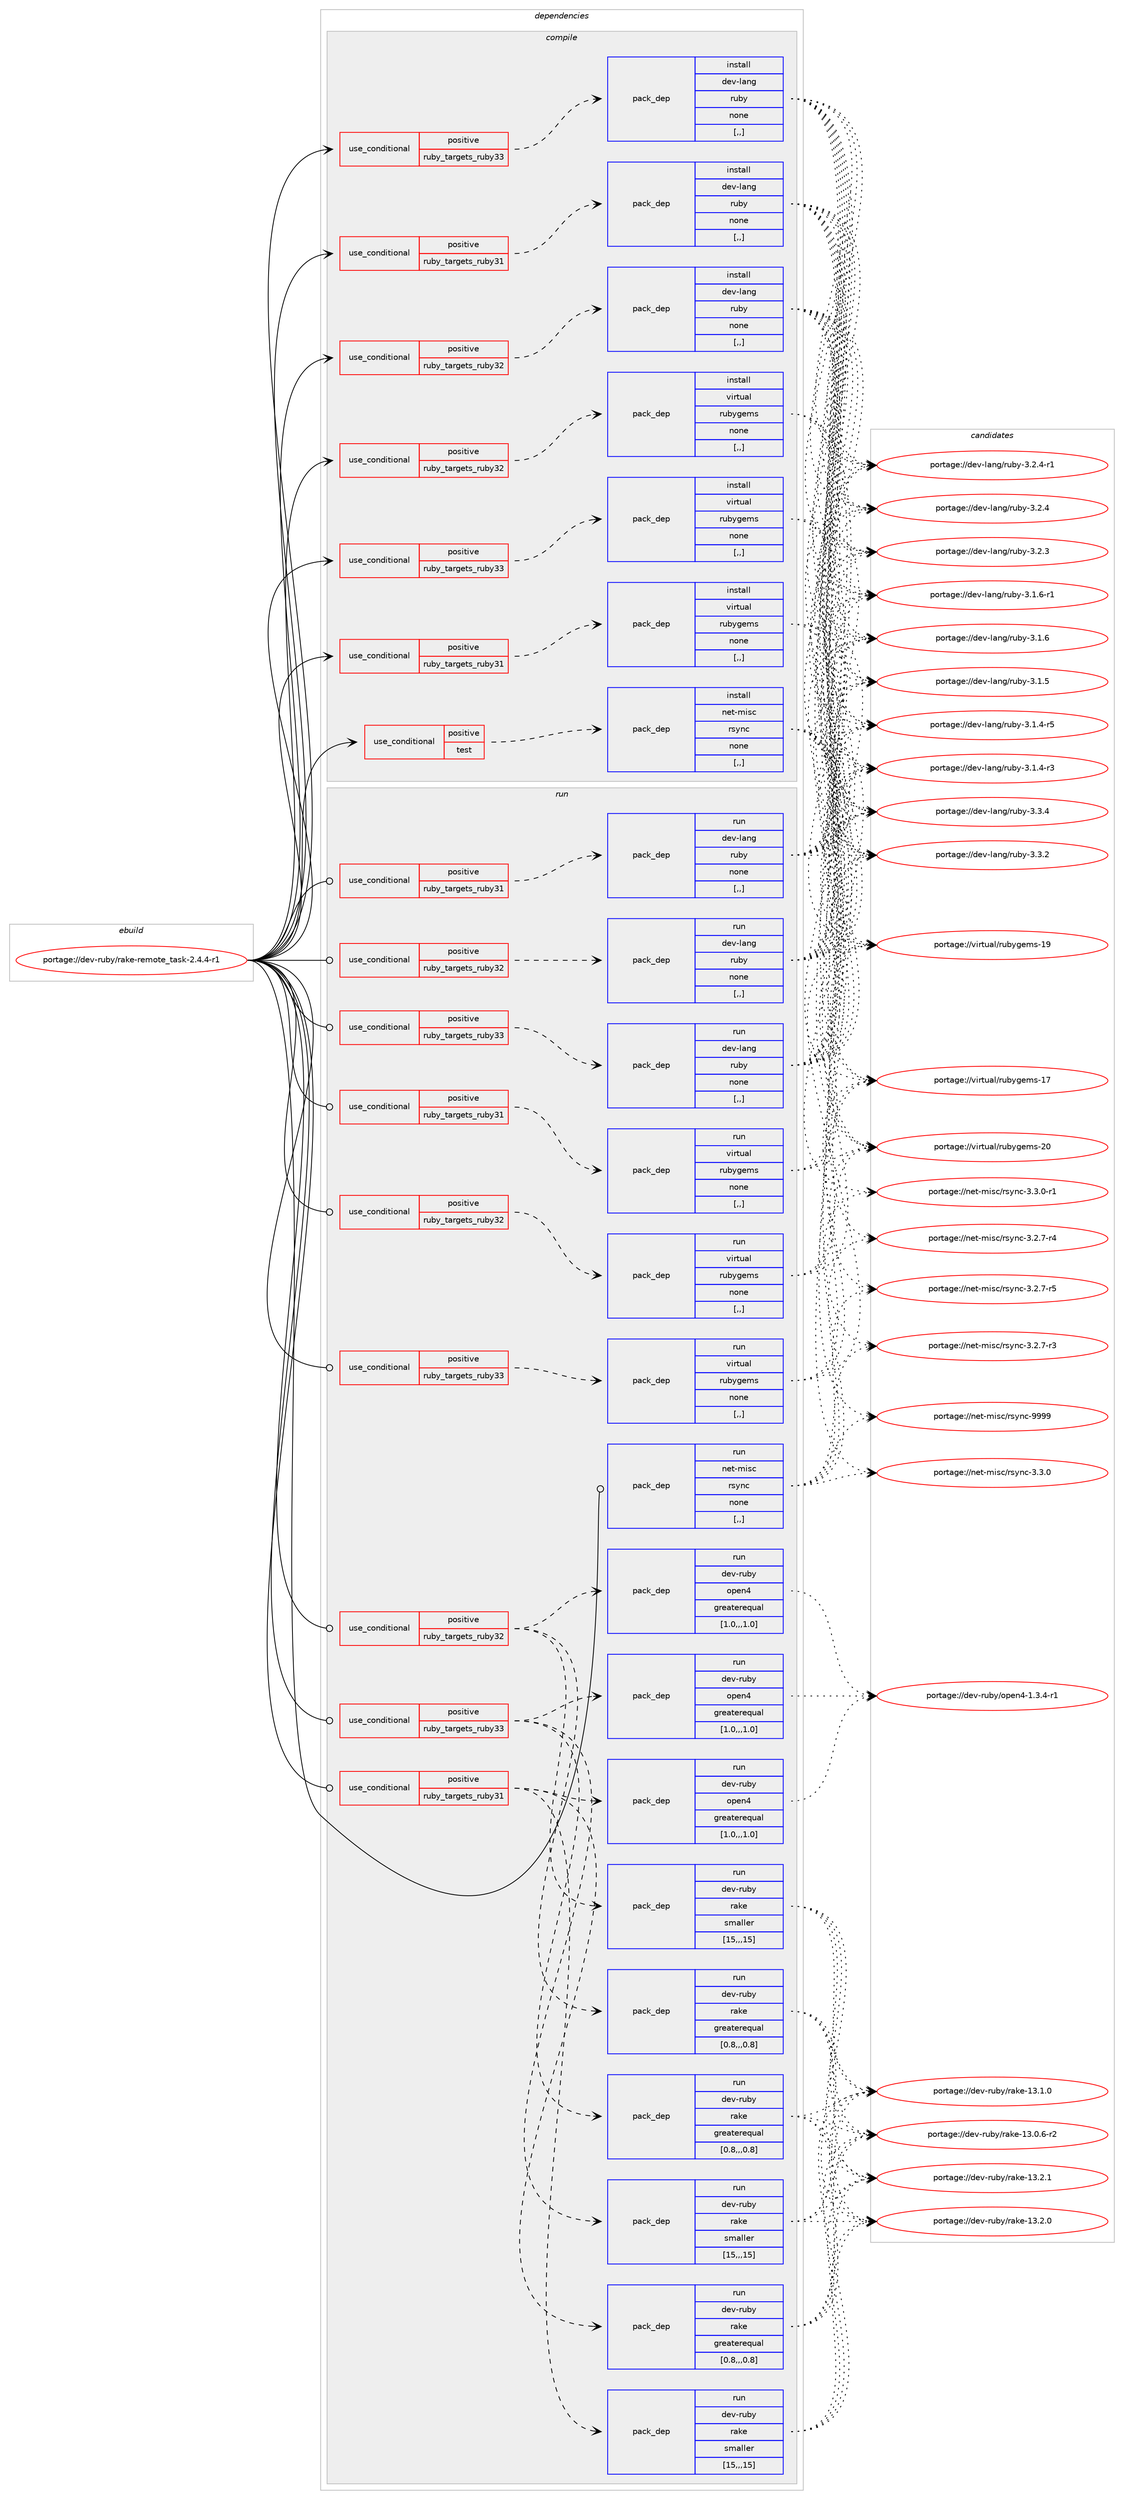 digraph prolog {

# *************
# Graph options
# *************

newrank=true;
concentrate=true;
compound=true;
graph [rankdir=LR,fontname=Helvetica,fontsize=10,ranksep=1.5];#, ranksep=2.5, nodesep=0.2];
edge  [arrowhead=vee];
node  [fontname=Helvetica,fontsize=10];

# **********
# The ebuild
# **********

subgraph cluster_leftcol {
color=gray;
rank=same;
label=<<i>ebuild</i>>;
id [label="portage://dev-ruby/rake-remote_task-2.4.4-r1", color=red, width=4, href="../dev-ruby/rake-remote_task-2.4.4-r1.svg"];
}

# ****************
# The dependencies
# ****************

subgraph cluster_midcol {
color=gray;
label=<<i>dependencies</i>>;
subgraph cluster_compile {
fillcolor="#eeeeee";
style=filled;
label=<<i>compile</i>>;
subgraph cond53387 {
dependency196089 [label=<<TABLE BORDER="0" CELLBORDER="1" CELLSPACING="0" CELLPADDING="4"><TR><TD ROWSPAN="3" CELLPADDING="10">use_conditional</TD></TR><TR><TD>positive</TD></TR><TR><TD>ruby_targets_ruby31</TD></TR></TABLE>>, shape=none, color=red];
subgraph pack141359 {
dependency196090 [label=<<TABLE BORDER="0" CELLBORDER="1" CELLSPACING="0" CELLPADDING="4" WIDTH="220"><TR><TD ROWSPAN="6" CELLPADDING="30">pack_dep</TD></TR><TR><TD WIDTH="110">install</TD></TR><TR><TD>dev-lang</TD></TR><TR><TD>ruby</TD></TR><TR><TD>none</TD></TR><TR><TD>[,,]</TD></TR></TABLE>>, shape=none, color=blue];
}
dependency196089:e -> dependency196090:w [weight=20,style="dashed",arrowhead="vee"];
}
id:e -> dependency196089:w [weight=20,style="solid",arrowhead="vee"];
subgraph cond53388 {
dependency196091 [label=<<TABLE BORDER="0" CELLBORDER="1" CELLSPACING="0" CELLPADDING="4"><TR><TD ROWSPAN="3" CELLPADDING="10">use_conditional</TD></TR><TR><TD>positive</TD></TR><TR><TD>ruby_targets_ruby31</TD></TR></TABLE>>, shape=none, color=red];
subgraph pack141360 {
dependency196092 [label=<<TABLE BORDER="0" CELLBORDER="1" CELLSPACING="0" CELLPADDING="4" WIDTH="220"><TR><TD ROWSPAN="6" CELLPADDING="30">pack_dep</TD></TR><TR><TD WIDTH="110">install</TD></TR><TR><TD>virtual</TD></TR><TR><TD>rubygems</TD></TR><TR><TD>none</TD></TR><TR><TD>[,,]</TD></TR></TABLE>>, shape=none, color=blue];
}
dependency196091:e -> dependency196092:w [weight=20,style="dashed",arrowhead="vee"];
}
id:e -> dependency196091:w [weight=20,style="solid",arrowhead="vee"];
subgraph cond53389 {
dependency196093 [label=<<TABLE BORDER="0" CELLBORDER="1" CELLSPACING="0" CELLPADDING="4"><TR><TD ROWSPAN="3" CELLPADDING="10">use_conditional</TD></TR><TR><TD>positive</TD></TR><TR><TD>ruby_targets_ruby32</TD></TR></TABLE>>, shape=none, color=red];
subgraph pack141361 {
dependency196094 [label=<<TABLE BORDER="0" CELLBORDER="1" CELLSPACING="0" CELLPADDING="4" WIDTH="220"><TR><TD ROWSPAN="6" CELLPADDING="30">pack_dep</TD></TR><TR><TD WIDTH="110">install</TD></TR><TR><TD>dev-lang</TD></TR><TR><TD>ruby</TD></TR><TR><TD>none</TD></TR><TR><TD>[,,]</TD></TR></TABLE>>, shape=none, color=blue];
}
dependency196093:e -> dependency196094:w [weight=20,style="dashed",arrowhead="vee"];
}
id:e -> dependency196093:w [weight=20,style="solid",arrowhead="vee"];
subgraph cond53390 {
dependency196095 [label=<<TABLE BORDER="0" CELLBORDER="1" CELLSPACING="0" CELLPADDING="4"><TR><TD ROWSPAN="3" CELLPADDING="10">use_conditional</TD></TR><TR><TD>positive</TD></TR><TR><TD>ruby_targets_ruby32</TD></TR></TABLE>>, shape=none, color=red];
subgraph pack141362 {
dependency196096 [label=<<TABLE BORDER="0" CELLBORDER="1" CELLSPACING="0" CELLPADDING="4" WIDTH="220"><TR><TD ROWSPAN="6" CELLPADDING="30">pack_dep</TD></TR><TR><TD WIDTH="110">install</TD></TR><TR><TD>virtual</TD></TR><TR><TD>rubygems</TD></TR><TR><TD>none</TD></TR><TR><TD>[,,]</TD></TR></TABLE>>, shape=none, color=blue];
}
dependency196095:e -> dependency196096:w [weight=20,style="dashed",arrowhead="vee"];
}
id:e -> dependency196095:w [weight=20,style="solid",arrowhead="vee"];
subgraph cond53391 {
dependency196097 [label=<<TABLE BORDER="0" CELLBORDER="1" CELLSPACING="0" CELLPADDING="4"><TR><TD ROWSPAN="3" CELLPADDING="10">use_conditional</TD></TR><TR><TD>positive</TD></TR><TR><TD>ruby_targets_ruby33</TD></TR></TABLE>>, shape=none, color=red];
subgraph pack141363 {
dependency196098 [label=<<TABLE BORDER="0" CELLBORDER="1" CELLSPACING="0" CELLPADDING="4" WIDTH="220"><TR><TD ROWSPAN="6" CELLPADDING="30">pack_dep</TD></TR><TR><TD WIDTH="110">install</TD></TR><TR><TD>dev-lang</TD></TR><TR><TD>ruby</TD></TR><TR><TD>none</TD></TR><TR><TD>[,,]</TD></TR></TABLE>>, shape=none, color=blue];
}
dependency196097:e -> dependency196098:w [weight=20,style="dashed",arrowhead="vee"];
}
id:e -> dependency196097:w [weight=20,style="solid",arrowhead="vee"];
subgraph cond53392 {
dependency196099 [label=<<TABLE BORDER="0" CELLBORDER="1" CELLSPACING="0" CELLPADDING="4"><TR><TD ROWSPAN="3" CELLPADDING="10">use_conditional</TD></TR><TR><TD>positive</TD></TR><TR><TD>ruby_targets_ruby33</TD></TR></TABLE>>, shape=none, color=red];
subgraph pack141364 {
dependency196100 [label=<<TABLE BORDER="0" CELLBORDER="1" CELLSPACING="0" CELLPADDING="4" WIDTH="220"><TR><TD ROWSPAN="6" CELLPADDING="30">pack_dep</TD></TR><TR><TD WIDTH="110">install</TD></TR><TR><TD>virtual</TD></TR><TR><TD>rubygems</TD></TR><TR><TD>none</TD></TR><TR><TD>[,,]</TD></TR></TABLE>>, shape=none, color=blue];
}
dependency196099:e -> dependency196100:w [weight=20,style="dashed",arrowhead="vee"];
}
id:e -> dependency196099:w [weight=20,style="solid",arrowhead="vee"];
subgraph cond53393 {
dependency196101 [label=<<TABLE BORDER="0" CELLBORDER="1" CELLSPACING="0" CELLPADDING="4"><TR><TD ROWSPAN="3" CELLPADDING="10">use_conditional</TD></TR><TR><TD>positive</TD></TR><TR><TD>test</TD></TR></TABLE>>, shape=none, color=red];
subgraph pack141365 {
dependency196102 [label=<<TABLE BORDER="0" CELLBORDER="1" CELLSPACING="0" CELLPADDING="4" WIDTH="220"><TR><TD ROWSPAN="6" CELLPADDING="30">pack_dep</TD></TR><TR><TD WIDTH="110">install</TD></TR><TR><TD>net-misc</TD></TR><TR><TD>rsync</TD></TR><TR><TD>none</TD></TR><TR><TD>[,,]</TD></TR></TABLE>>, shape=none, color=blue];
}
dependency196101:e -> dependency196102:w [weight=20,style="dashed",arrowhead="vee"];
}
id:e -> dependency196101:w [weight=20,style="solid",arrowhead="vee"];
}
subgraph cluster_compileandrun {
fillcolor="#eeeeee";
style=filled;
label=<<i>compile and run</i>>;
}
subgraph cluster_run {
fillcolor="#eeeeee";
style=filled;
label=<<i>run</i>>;
subgraph cond53394 {
dependency196103 [label=<<TABLE BORDER="0" CELLBORDER="1" CELLSPACING="0" CELLPADDING="4"><TR><TD ROWSPAN="3" CELLPADDING="10">use_conditional</TD></TR><TR><TD>positive</TD></TR><TR><TD>ruby_targets_ruby31</TD></TR></TABLE>>, shape=none, color=red];
subgraph pack141366 {
dependency196104 [label=<<TABLE BORDER="0" CELLBORDER="1" CELLSPACING="0" CELLPADDING="4" WIDTH="220"><TR><TD ROWSPAN="6" CELLPADDING="30">pack_dep</TD></TR><TR><TD WIDTH="110">run</TD></TR><TR><TD>dev-lang</TD></TR><TR><TD>ruby</TD></TR><TR><TD>none</TD></TR><TR><TD>[,,]</TD></TR></TABLE>>, shape=none, color=blue];
}
dependency196103:e -> dependency196104:w [weight=20,style="dashed",arrowhead="vee"];
}
id:e -> dependency196103:w [weight=20,style="solid",arrowhead="odot"];
subgraph cond53395 {
dependency196105 [label=<<TABLE BORDER="0" CELLBORDER="1" CELLSPACING="0" CELLPADDING="4"><TR><TD ROWSPAN="3" CELLPADDING="10">use_conditional</TD></TR><TR><TD>positive</TD></TR><TR><TD>ruby_targets_ruby31</TD></TR></TABLE>>, shape=none, color=red];
subgraph pack141367 {
dependency196106 [label=<<TABLE BORDER="0" CELLBORDER="1" CELLSPACING="0" CELLPADDING="4" WIDTH="220"><TR><TD ROWSPAN="6" CELLPADDING="30">pack_dep</TD></TR><TR><TD WIDTH="110">run</TD></TR><TR><TD>dev-ruby</TD></TR><TR><TD>open4</TD></TR><TR><TD>greaterequal</TD></TR><TR><TD>[1.0,,,1.0]</TD></TR></TABLE>>, shape=none, color=blue];
}
dependency196105:e -> dependency196106:w [weight=20,style="dashed",arrowhead="vee"];
subgraph pack141368 {
dependency196107 [label=<<TABLE BORDER="0" CELLBORDER="1" CELLSPACING="0" CELLPADDING="4" WIDTH="220"><TR><TD ROWSPAN="6" CELLPADDING="30">pack_dep</TD></TR><TR><TD WIDTH="110">run</TD></TR><TR><TD>dev-ruby</TD></TR><TR><TD>rake</TD></TR><TR><TD>greaterequal</TD></TR><TR><TD>[0.8,,,0.8]</TD></TR></TABLE>>, shape=none, color=blue];
}
dependency196105:e -> dependency196107:w [weight=20,style="dashed",arrowhead="vee"];
subgraph pack141369 {
dependency196108 [label=<<TABLE BORDER="0" CELLBORDER="1" CELLSPACING="0" CELLPADDING="4" WIDTH="220"><TR><TD ROWSPAN="6" CELLPADDING="30">pack_dep</TD></TR><TR><TD WIDTH="110">run</TD></TR><TR><TD>dev-ruby</TD></TR><TR><TD>rake</TD></TR><TR><TD>smaller</TD></TR><TR><TD>[15,,,15]</TD></TR></TABLE>>, shape=none, color=blue];
}
dependency196105:e -> dependency196108:w [weight=20,style="dashed",arrowhead="vee"];
}
id:e -> dependency196105:w [weight=20,style="solid",arrowhead="odot"];
subgraph cond53396 {
dependency196109 [label=<<TABLE BORDER="0" CELLBORDER="1" CELLSPACING="0" CELLPADDING="4"><TR><TD ROWSPAN="3" CELLPADDING="10">use_conditional</TD></TR><TR><TD>positive</TD></TR><TR><TD>ruby_targets_ruby31</TD></TR></TABLE>>, shape=none, color=red];
subgraph pack141370 {
dependency196110 [label=<<TABLE BORDER="0" CELLBORDER="1" CELLSPACING="0" CELLPADDING="4" WIDTH="220"><TR><TD ROWSPAN="6" CELLPADDING="30">pack_dep</TD></TR><TR><TD WIDTH="110">run</TD></TR><TR><TD>virtual</TD></TR><TR><TD>rubygems</TD></TR><TR><TD>none</TD></TR><TR><TD>[,,]</TD></TR></TABLE>>, shape=none, color=blue];
}
dependency196109:e -> dependency196110:w [weight=20,style="dashed",arrowhead="vee"];
}
id:e -> dependency196109:w [weight=20,style="solid",arrowhead="odot"];
subgraph cond53397 {
dependency196111 [label=<<TABLE BORDER="0" CELLBORDER="1" CELLSPACING="0" CELLPADDING="4"><TR><TD ROWSPAN="3" CELLPADDING="10">use_conditional</TD></TR><TR><TD>positive</TD></TR><TR><TD>ruby_targets_ruby32</TD></TR></TABLE>>, shape=none, color=red];
subgraph pack141371 {
dependency196112 [label=<<TABLE BORDER="0" CELLBORDER="1" CELLSPACING="0" CELLPADDING="4" WIDTH="220"><TR><TD ROWSPAN="6" CELLPADDING="30">pack_dep</TD></TR><TR><TD WIDTH="110">run</TD></TR><TR><TD>dev-lang</TD></TR><TR><TD>ruby</TD></TR><TR><TD>none</TD></TR><TR><TD>[,,]</TD></TR></TABLE>>, shape=none, color=blue];
}
dependency196111:e -> dependency196112:w [weight=20,style="dashed",arrowhead="vee"];
}
id:e -> dependency196111:w [weight=20,style="solid",arrowhead="odot"];
subgraph cond53398 {
dependency196113 [label=<<TABLE BORDER="0" CELLBORDER="1" CELLSPACING="0" CELLPADDING="4"><TR><TD ROWSPAN="3" CELLPADDING="10">use_conditional</TD></TR><TR><TD>positive</TD></TR><TR><TD>ruby_targets_ruby32</TD></TR></TABLE>>, shape=none, color=red];
subgraph pack141372 {
dependency196114 [label=<<TABLE BORDER="0" CELLBORDER="1" CELLSPACING="0" CELLPADDING="4" WIDTH="220"><TR><TD ROWSPAN="6" CELLPADDING="30">pack_dep</TD></TR><TR><TD WIDTH="110">run</TD></TR><TR><TD>dev-ruby</TD></TR><TR><TD>open4</TD></TR><TR><TD>greaterequal</TD></TR><TR><TD>[1.0,,,1.0]</TD></TR></TABLE>>, shape=none, color=blue];
}
dependency196113:e -> dependency196114:w [weight=20,style="dashed",arrowhead="vee"];
subgraph pack141373 {
dependency196115 [label=<<TABLE BORDER="0" CELLBORDER="1" CELLSPACING="0" CELLPADDING="4" WIDTH="220"><TR><TD ROWSPAN="6" CELLPADDING="30">pack_dep</TD></TR><TR><TD WIDTH="110">run</TD></TR><TR><TD>dev-ruby</TD></TR><TR><TD>rake</TD></TR><TR><TD>greaterequal</TD></TR><TR><TD>[0.8,,,0.8]</TD></TR></TABLE>>, shape=none, color=blue];
}
dependency196113:e -> dependency196115:w [weight=20,style="dashed",arrowhead="vee"];
subgraph pack141374 {
dependency196116 [label=<<TABLE BORDER="0" CELLBORDER="1" CELLSPACING="0" CELLPADDING="4" WIDTH="220"><TR><TD ROWSPAN="6" CELLPADDING="30">pack_dep</TD></TR><TR><TD WIDTH="110">run</TD></TR><TR><TD>dev-ruby</TD></TR><TR><TD>rake</TD></TR><TR><TD>smaller</TD></TR><TR><TD>[15,,,15]</TD></TR></TABLE>>, shape=none, color=blue];
}
dependency196113:e -> dependency196116:w [weight=20,style="dashed",arrowhead="vee"];
}
id:e -> dependency196113:w [weight=20,style="solid",arrowhead="odot"];
subgraph cond53399 {
dependency196117 [label=<<TABLE BORDER="0" CELLBORDER="1" CELLSPACING="0" CELLPADDING="4"><TR><TD ROWSPAN="3" CELLPADDING="10">use_conditional</TD></TR><TR><TD>positive</TD></TR><TR><TD>ruby_targets_ruby32</TD></TR></TABLE>>, shape=none, color=red];
subgraph pack141375 {
dependency196118 [label=<<TABLE BORDER="0" CELLBORDER="1" CELLSPACING="0" CELLPADDING="4" WIDTH="220"><TR><TD ROWSPAN="6" CELLPADDING="30">pack_dep</TD></TR><TR><TD WIDTH="110">run</TD></TR><TR><TD>virtual</TD></TR><TR><TD>rubygems</TD></TR><TR><TD>none</TD></TR><TR><TD>[,,]</TD></TR></TABLE>>, shape=none, color=blue];
}
dependency196117:e -> dependency196118:w [weight=20,style="dashed",arrowhead="vee"];
}
id:e -> dependency196117:w [weight=20,style="solid",arrowhead="odot"];
subgraph cond53400 {
dependency196119 [label=<<TABLE BORDER="0" CELLBORDER="1" CELLSPACING="0" CELLPADDING="4"><TR><TD ROWSPAN="3" CELLPADDING="10">use_conditional</TD></TR><TR><TD>positive</TD></TR><TR><TD>ruby_targets_ruby33</TD></TR></TABLE>>, shape=none, color=red];
subgraph pack141376 {
dependency196120 [label=<<TABLE BORDER="0" CELLBORDER="1" CELLSPACING="0" CELLPADDING="4" WIDTH="220"><TR><TD ROWSPAN="6" CELLPADDING="30">pack_dep</TD></TR><TR><TD WIDTH="110">run</TD></TR><TR><TD>dev-lang</TD></TR><TR><TD>ruby</TD></TR><TR><TD>none</TD></TR><TR><TD>[,,]</TD></TR></TABLE>>, shape=none, color=blue];
}
dependency196119:e -> dependency196120:w [weight=20,style="dashed",arrowhead="vee"];
}
id:e -> dependency196119:w [weight=20,style="solid",arrowhead="odot"];
subgraph cond53401 {
dependency196121 [label=<<TABLE BORDER="0" CELLBORDER="1" CELLSPACING="0" CELLPADDING="4"><TR><TD ROWSPAN="3" CELLPADDING="10">use_conditional</TD></TR><TR><TD>positive</TD></TR><TR><TD>ruby_targets_ruby33</TD></TR></TABLE>>, shape=none, color=red];
subgraph pack141377 {
dependency196122 [label=<<TABLE BORDER="0" CELLBORDER="1" CELLSPACING="0" CELLPADDING="4" WIDTH="220"><TR><TD ROWSPAN="6" CELLPADDING="30">pack_dep</TD></TR><TR><TD WIDTH="110">run</TD></TR><TR><TD>dev-ruby</TD></TR><TR><TD>open4</TD></TR><TR><TD>greaterequal</TD></TR><TR><TD>[1.0,,,1.0]</TD></TR></TABLE>>, shape=none, color=blue];
}
dependency196121:e -> dependency196122:w [weight=20,style="dashed",arrowhead="vee"];
subgraph pack141378 {
dependency196123 [label=<<TABLE BORDER="0" CELLBORDER="1" CELLSPACING="0" CELLPADDING="4" WIDTH="220"><TR><TD ROWSPAN="6" CELLPADDING="30">pack_dep</TD></TR><TR><TD WIDTH="110">run</TD></TR><TR><TD>dev-ruby</TD></TR><TR><TD>rake</TD></TR><TR><TD>greaterequal</TD></TR><TR><TD>[0.8,,,0.8]</TD></TR></TABLE>>, shape=none, color=blue];
}
dependency196121:e -> dependency196123:w [weight=20,style="dashed",arrowhead="vee"];
subgraph pack141379 {
dependency196124 [label=<<TABLE BORDER="0" CELLBORDER="1" CELLSPACING="0" CELLPADDING="4" WIDTH="220"><TR><TD ROWSPAN="6" CELLPADDING="30">pack_dep</TD></TR><TR><TD WIDTH="110">run</TD></TR><TR><TD>dev-ruby</TD></TR><TR><TD>rake</TD></TR><TR><TD>smaller</TD></TR><TR><TD>[15,,,15]</TD></TR></TABLE>>, shape=none, color=blue];
}
dependency196121:e -> dependency196124:w [weight=20,style="dashed",arrowhead="vee"];
}
id:e -> dependency196121:w [weight=20,style="solid",arrowhead="odot"];
subgraph cond53402 {
dependency196125 [label=<<TABLE BORDER="0" CELLBORDER="1" CELLSPACING="0" CELLPADDING="4"><TR><TD ROWSPAN="3" CELLPADDING="10">use_conditional</TD></TR><TR><TD>positive</TD></TR><TR><TD>ruby_targets_ruby33</TD></TR></TABLE>>, shape=none, color=red];
subgraph pack141380 {
dependency196126 [label=<<TABLE BORDER="0" CELLBORDER="1" CELLSPACING="0" CELLPADDING="4" WIDTH="220"><TR><TD ROWSPAN="6" CELLPADDING="30">pack_dep</TD></TR><TR><TD WIDTH="110">run</TD></TR><TR><TD>virtual</TD></TR><TR><TD>rubygems</TD></TR><TR><TD>none</TD></TR><TR><TD>[,,]</TD></TR></TABLE>>, shape=none, color=blue];
}
dependency196125:e -> dependency196126:w [weight=20,style="dashed",arrowhead="vee"];
}
id:e -> dependency196125:w [weight=20,style="solid",arrowhead="odot"];
subgraph pack141381 {
dependency196127 [label=<<TABLE BORDER="0" CELLBORDER="1" CELLSPACING="0" CELLPADDING="4" WIDTH="220"><TR><TD ROWSPAN="6" CELLPADDING="30">pack_dep</TD></TR><TR><TD WIDTH="110">run</TD></TR><TR><TD>net-misc</TD></TR><TR><TD>rsync</TD></TR><TR><TD>none</TD></TR><TR><TD>[,,]</TD></TR></TABLE>>, shape=none, color=blue];
}
id:e -> dependency196127:w [weight=20,style="solid",arrowhead="odot"];
}
}

# **************
# The candidates
# **************

subgraph cluster_choices {
rank=same;
color=gray;
label=<<i>candidates</i>>;

subgraph choice141359 {
color=black;
nodesep=1;
choice10010111845108971101034711411798121455146514652 [label="portage://dev-lang/ruby-3.3.4", color=red, width=4,href="../dev-lang/ruby-3.3.4.svg"];
choice10010111845108971101034711411798121455146514650 [label="portage://dev-lang/ruby-3.3.2", color=red, width=4,href="../dev-lang/ruby-3.3.2.svg"];
choice100101118451089711010347114117981214551465046524511449 [label="portage://dev-lang/ruby-3.2.4-r1", color=red, width=4,href="../dev-lang/ruby-3.2.4-r1.svg"];
choice10010111845108971101034711411798121455146504652 [label="portage://dev-lang/ruby-3.2.4", color=red, width=4,href="../dev-lang/ruby-3.2.4.svg"];
choice10010111845108971101034711411798121455146504651 [label="portage://dev-lang/ruby-3.2.3", color=red, width=4,href="../dev-lang/ruby-3.2.3.svg"];
choice100101118451089711010347114117981214551464946544511449 [label="portage://dev-lang/ruby-3.1.6-r1", color=red, width=4,href="../dev-lang/ruby-3.1.6-r1.svg"];
choice10010111845108971101034711411798121455146494654 [label="portage://dev-lang/ruby-3.1.6", color=red, width=4,href="../dev-lang/ruby-3.1.6.svg"];
choice10010111845108971101034711411798121455146494653 [label="portage://dev-lang/ruby-3.1.5", color=red, width=4,href="../dev-lang/ruby-3.1.5.svg"];
choice100101118451089711010347114117981214551464946524511453 [label="portage://dev-lang/ruby-3.1.4-r5", color=red, width=4,href="../dev-lang/ruby-3.1.4-r5.svg"];
choice100101118451089711010347114117981214551464946524511451 [label="portage://dev-lang/ruby-3.1.4-r3", color=red, width=4,href="../dev-lang/ruby-3.1.4-r3.svg"];
dependency196090:e -> choice10010111845108971101034711411798121455146514652:w [style=dotted,weight="100"];
dependency196090:e -> choice10010111845108971101034711411798121455146514650:w [style=dotted,weight="100"];
dependency196090:e -> choice100101118451089711010347114117981214551465046524511449:w [style=dotted,weight="100"];
dependency196090:e -> choice10010111845108971101034711411798121455146504652:w [style=dotted,weight="100"];
dependency196090:e -> choice10010111845108971101034711411798121455146504651:w [style=dotted,weight="100"];
dependency196090:e -> choice100101118451089711010347114117981214551464946544511449:w [style=dotted,weight="100"];
dependency196090:e -> choice10010111845108971101034711411798121455146494654:w [style=dotted,weight="100"];
dependency196090:e -> choice10010111845108971101034711411798121455146494653:w [style=dotted,weight="100"];
dependency196090:e -> choice100101118451089711010347114117981214551464946524511453:w [style=dotted,weight="100"];
dependency196090:e -> choice100101118451089711010347114117981214551464946524511451:w [style=dotted,weight="100"];
}
subgraph choice141360 {
color=black;
nodesep=1;
choice118105114116117971084711411798121103101109115455048 [label="portage://virtual/rubygems-20", color=red, width=4,href="../virtual/rubygems-20.svg"];
choice118105114116117971084711411798121103101109115454957 [label="portage://virtual/rubygems-19", color=red, width=4,href="../virtual/rubygems-19.svg"];
choice118105114116117971084711411798121103101109115454955 [label="portage://virtual/rubygems-17", color=red, width=4,href="../virtual/rubygems-17.svg"];
dependency196092:e -> choice118105114116117971084711411798121103101109115455048:w [style=dotted,weight="100"];
dependency196092:e -> choice118105114116117971084711411798121103101109115454957:w [style=dotted,weight="100"];
dependency196092:e -> choice118105114116117971084711411798121103101109115454955:w [style=dotted,weight="100"];
}
subgraph choice141361 {
color=black;
nodesep=1;
choice10010111845108971101034711411798121455146514652 [label="portage://dev-lang/ruby-3.3.4", color=red, width=4,href="../dev-lang/ruby-3.3.4.svg"];
choice10010111845108971101034711411798121455146514650 [label="portage://dev-lang/ruby-3.3.2", color=red, width=4,href="../dev-lang/ruby-3.3.2.svg"];
choice100101118451089711010347114117981214551465046524511449 [label="portage://dev-lang/ruby-3.2.4-r1", color=red, width=4,href="../dev-lang/ruby-3.2.4-r1.svg"];
choice10010111845108971101034711411798121455146504652 [label="portage://dev-lang/ruby-3.2.4", color=red, width=4,href="../dev-lang/ruby-3.2.4.svg"];
choice10010111845108971101034711411798121455146504651 [label="portage://dev-lang/ruby-3.2.3", color=red, width=4,href="../dev-lang/ruby-3.2.3.svg"];
choice100101118451089711010347114117981214551464946544511449 [label="portage://dev-lang/ruby-3.1.6-r1", color=red, width=4,href="../dev-lang/ruby-3.1.6-r1.svg"];
choice10010111845108971101034711411798121455146494654 [label="portage://dev-lang/ruby-3.1.6", color=red, width=4,href="../dev-lang/ruby-3.1.6.svg"];
choice10010111845108971101034711411798121455146494653 [label="portage://dev-lang/ruby-3.1.5", color=red, width=4,href="../dev-lang/ruby-3.1.5.svg"];
choice100101118451089711010347114117981214551464946524511453 [label="portage://dev-lang/ruby-3.1.4-r5", color=red, width=4,href="../dev-lang/ruby-3.1.4-r5.svg"];
choice100101118451089711010347114117981214551464946524511451 [label="portage://dev-lang/ruby-3.1.4-r3", color=red, width=4,href="../dev-lang/ruby-3.1.4-r3.svg"];
dependency196094:e -> choice10010111845108971101034711411798121455146514652:w [style=dotted,weight="100"];
dependency196094:e -> choice10010111845108971101034711411798121455146514650:w [style=dotted,weight="100"];
dependency196094:e -> choice100101118451089711010347114117981214551465046524511449:w [style=dotted,weight="100"];
dependency196094:e -> choice10010111845108971101034711411798121455146504652:w [style=dotted,weight="100"];
dependency196094:e -> choice10010111845108971101034711411798121455146504651:w [style=dotted,weight="100"];
dependency196094:e -> choice100101118451089711010347114117981214551464946544511449:w [style=dotted,weight="100"];
dependency196094:e -> choice10010111845108971101034711411798121455146494654:w [style=dotted,weight="100"];
dependency196094:e -> choice10010111845108971101034711411798121455146494653:w [style=dotted,weight="100"];
dependency196094:e -> choice100101118451089711010347114117981214551464946524511453:w [style=dotted,weight="100"];
dependency196094:e -> choice100101118451089711010347114117981214551464946524511451:w [style=dotted,weight="100"];
}
subgraph choice141362 {
color=black;
nodesep=1;
choice118105114116117971084711411798121103101109115455048 [label="portage://virtual/rubygems-20", color=red, width=4,href="../virtual/rubygems-20.svg"];
choice118105114116117971084711411798121103101109115454957 [label="portage://virtual/rubygems-19", color=red, width=4,href="../virtual/rubygems-19.svg"];
choice118105114116117971084711411798121103101109115454955 [label="portage://virtual/rubygems-17", color=red, width=4,href="../virtual/rubygems-17.svg"];
dependency196096:e -> choice118105114116117971084711411798121103101109115455048:w [style=dotted,weight="100"];
dependency196096:e -> choice118105114116117971084711411798121103101109115454957:w [style=dotted,weight="100"];
dependency196096:e -> choice118105114116117971084711411798121103101109115454955:w [style=dotted,weight="100"];
}
subgraph choice141363 {
color=black;
nodesep=1;
choice10010111845108971101034711411798121455146514652 [label="portage://dev-lang/ruby-3.3.4", color=red, width=4,href="../dev-lang/ruby-3.3.4.svg"];
choice10010111845108971101034711411798121455146514650 [label="portage://dev-lang/ruby-3.3.2", color=red, width=4,href="../dev-lang/ruby-3.3.2.svg"];
choice100101118451089711010347114117981214551465046524511449 [label="portage://dev-lang/ruby-3.2.4-r1", color=red, width=4,href="../dev-lang/ruby-3.2.4-r1.svg"];
choice10010111845108971101034711411798121455146504652 [label="portage://dev-lang/ruby-3.2.4", color=red, width=4,href="../dev-lang/ruby-3.2.4.svg"];
choice10010111845108971101034711411798121455146504651 [label="portage://dev-lang/ruby-3.2.3", color=red, width=4,href="../dev-lang/ruby-3.2.3.svg"];
choice100101118451089711010347114117981214551464946544511449 [label="portage://dev-lang/ruby-3.1.6-r1", color=red, width=4,href="../dev-lang/ruby-3.1.6-r1.svg"];
choice10010111845108971101034711411798121455146494654 [label="portage://dev-lang/ruby-3.1.6", color=red, width=4,href="../dev-lang/ruby-3.1.6.svg"];
choice10010111845108971101034711411798121455146494653 [label="portage://dev-lang/ruby-3.1.5", color=red, width=4,href="../dev-lang/ruby-3.1.5.svg"];
choice100101118451089711010347114117981214551464946524511453 [label="portage://dev-lang/ruby-3.1.4-r5", color=red, width=4,href="../dev-lang/ruby-3.1.4-r5.svg"];
choice100101118451089711010347114117981214551464946524511451 [label="portage://dev-lang/ruby-3.1.4-r3", color=red, width=4,href="../dev-lang/ruby-3.1.4-r3.svg"];
dependency196098:e -> choice10010111845108971101034711411798121455146514652:w [style=dotted,weight="100"];
dependency196098:e -> choice10010111845108971101034711411798121455146514650:w [style=dotted,weight="100"];
dependency196098:e -> choice100101118451089711010347114117981214551465046524511449:w [style=dotted,weight="100"];
dependency196098:e -> choice10010111845108971101034711411798121455146504652:w [style=dotted,weight="100"];
dependency196098:e -> choice10010111845108971101034711411798121455146504651:w [style=dotted,weight="100"];
dependency196098:e -> choice100101118451089711010347114117981214551464946544511449:w [style=dotted,weight="100"];
dependency196098:e -> choice10010111845108971101034711411798121455146494654:w [style=dotted,weight="100"];
dependency196098:e -> choice10010111845108971101034711411798121455146494653:w [style=dotted,weight="100"];
dependency196098:e -> choice100101118451089711010347114117981214551464946524511453:w [style=dotted,weight="100"];
dependency196098:e -> choice100101118451089711010347114117981214551464946524511451:w [style=dotted,weight="100"];
}
subgraph choice141364 {
color=black;
nodesep=1;
choice118105114116117971084711411798121103101109115455048 [label="portage://virtual/rubygems-20", color=red, width=4,href="../virtual/rubygems-20.svg"];
choice118105114116117971084711411798121103101109115454957 [label="portage://virtual/rubygems-19", color=red, width=4,href="../virtual/rubygems-19.svg"];
choice118105114116117971084711411798121103101109115454955 [label="portage://virtual/rubygems-17", color=red, width=4,href="../virtual/rubygems-17.svg"];
dependency196100:e -> choice118105114116117971084711411798121103101109115455048:w [style=dotted,weight="100"];
dependency196100:e -> choice118105114116117971084711411798121103101109115454957:w [style=dotted,weight="100"];
dependency196100:e -> choice118105114116117971084711411798121103101109115454955:w [style=dotted,weight="100"];
}
subgraph choice141365 {
color=black;
nodesep=1;
choice110101116451091051159947114115121110994557575757 [label="portage://net-misc/rsync-9999", color=red, width=4,href="../net-misc/rsync-9999.svg"];
choice110101116451091051159947114115121110994551465146484511449 [label="portage://net-misc/rsync-3.3.0-r1", color=red, width=4,href="../net-misc/rsync-3.3.0-r1.svg"];
choice11010111645109105115994711411512111099455146514648 [label="portage://net-misc/rsync-3.3.0", color=red, width=4,href="../net-misc/rsync-3.3.0.svg"];
choice110101116451091051159947114115121110994551465046554511453 [label="portage://net-misc/rsync-3.2.7-r5", color=red, width=4,href="../net-misc/rsync-3.2.7-r5.svg"];
choice110101116451091051159947114115121110994551465046554511452 [label="portage://net-misc/rsync-3.2.7-r4", color=red, width=4,href="../net-misc/rsync-3.2.7-r4.svg"];
choice110101116451091051159947114115121110994551465046554511451 [label="portage://net-misc/rsync-3.2.7-r3", color=red, width=4,href="../net-misc/rsync-3.2.7-r3.svg"];
dependency196102:e -> choice110101116451091051159947114115121110994557575757:w [style=dotted,weight="100"];
dependency196102:e -> choice110101116451091051159947114115121110994551465146484511449:w [style=dotted,weight="100"];
dependency196102:e -> choice11010111645109105115994711411512111099455146514648:w [style=dotted,weight="100"];
dependency196102:e -> choice110101116451091051159947114115121110994551465046554511453:w [style=dotted,weight="100"];
dependency196102:e -> choice110101116451091051159947114115121110994551465046554511452:w [style=dotted,weight="100"];
dependency196102:e -> choice110101116451091051159947114115121110994551465046554511451:w [style=dotted,weight="100"];
}
subgraph choice141366 {
color=black;
nodesep=1;
choice10010111845108971101034711411798121455146514652 [label="portage://dev-lang/ruby-3.3.4", color=red, width=4,href="../dev-lang/ruby-3.3.4.svg"];
choice10010111845108971101034711411798121455146514650 [label="portage://dev-lang/ruby-3.3.2", color=red, width=4,href="../dev-lang/ruby-3.3.2.svg"];
choice100101118451089711010347114117981214551465046524511449 [label="portage://dev-lang/ruby-3.2.4-r1", color=red, width=4,href="../dev-lang/ruby-3.2.4-r1.svg"];
choice10010111845108971101034711411798121455146504652 [label="portage://dev-lang/ruby-3.2.4", color=red, width=4,href="../dev-lang/ruby-3.2.4.svg"];
choice10010111845108971101034711411798121455146504651 [label="portage://dev-lang/ruby-3.2.3", color=red, width=4,href="../dev-lang/ruby-3.2.3.svg"];
choice100101118451089711010347114117981214551464946544511449 [label="portage://dev-lang/ruby-3.1.6-r1", color=red, width=4,href="../dev-lang/ruby-3.1.6-r1.svg"];
choice10010111845108971101034711411798121455146494654 [label="portage://dev-lang/ruby-3.1.6", color=red, width=4,href="../dev-lang/ruby-3.1.6.svg"];
choice10010111845108971101034711411798121455146494653 [label="portage://dev-lang/ruby-3.1.5", color=red, width=4,href="../dev-lang/ruby-3.1.5.svg"];
choice100101118451089711010347114117981214551464946524511453 [label="portage://dev-lang/ruby-3.1.4-r5", color=red, width=4,href="../dev-lang/ruby-3.1.4-r5.svg"];
choice100101118451089711010347114117981214551464946524511451 [label="portage://dev-lang/ruby-3.1.4-r3", color=red, width=4,href="../dev-lang/ruby-3.1.4-r3.svg"];
dependency196104:e -> choice10010111845108971101034711411798121455146514652:w [style=dotted,weight="100"];
dependency196104:e -> choice10010111845108971101034711411798121455146514650:w [style=dotted,weight="100"];
dependency196104:e -> choice100101118451089711010347114117981214551465046524511449:w [style=dotted,weight="100"];
dependency196104:e -> choice10010111845108971101034711411798121455146504652:w [style=dotted,weight="100"];
dependency196104:e -> choice10010111845108971101034711411798121455146504651:w [style=dotted,weight="100"];
dependency196104:e -> choice100101118451089711010347114117981214551464946544511449:w [style=dotted,weight="100"];
dependency196104:e -> choice10010111845108971101034711411798121455146494654:w [style=dotted,weight="100"];
dependency196104:e -> choice10010111845108971101034711411798121455146494653:w [style=dotted,weight="100"];
dependency196104:e -> choice100101118451089711010347114117981214551464946524511453:w [style=dotted,weight="100"];
dependency196104:e -> choice100101118451089711010347114117981214551464946524511451:w [style=dotted,weight="100"];
}
subgraph choice141367 {
color=black;
nodesep=1;
choice100101118451141179812147111112101110524549465146524511449 [label="portage://dev-ruby/open4-1.3.4-r1", color=red, width=4,href="../dev-ruby/open4-1.3.4-r1.svg"];
dependency196106:e -> choice100101118451141179812147111112101110524549465146524511449:w [style=dotted,weight="100"];
}
subgraph choice141368 {
color=black;
nodesep=1;
choice1001011184511411798121471149710710145495146504649 [label="portage://dev-ruby/rake-13.2.1", color=red, width=4,href="../dev-ruby/rake-13.2.1.svg"];
choice1001011184511411798121471149710710145495146504648 [label="portage://dev-ruby/rake-13.2.0", color=red, width=4,href="../dev-ruby/rake-13.2.0.svg"];
choice1001011184511411798121471149710710145495146494648 [label="portage://dev-ruby/rake-13.1.0", color=red, width=4,href="../dev-ruby/rake-13.1.0.svg"];
choice10010111845114117981214711497107101454951464846544511450 [label="portage://dev-ruby/rake-13.0.6-r2", color=red, width=4,href="../dev-ruby/rake-13.0.6-r2.svg"];
dependency196107:e -> choice1001011184511411798121471149710710145495146504649:w [style=dotted,weight="100"];
dependency196107:e -> choice1001011184511411798121471149710710145495146504648:w [style=dotted,weight="100"];
dependency196107:e -> choice1001011184511411798121471149710710145495146494648:w [style=dotted,weight="100"];
dependency196107:e -> choice10010111845114117981214711497107101454951464846544511450:w [style=dotted,weight="100"];
}
subgraph choice141369 {
color=black;
nodesep=1;
choice1001011184511411798121471149710710145495146504649 [label="portage://dev-ruby/rake-13.2.1", color=red, width=4,href="../dev-ruby/rake-13.2.1.svg"];
choice1001011184511411798121471149710710145495146504648 [label="portage://dev-ruby/rake-13.2.0", color=red, width=4,href="../dev-ruby/rake-13.2.0.svg"];
choice1001011184511411798121471149710710145495146494648 [label="portage://dev-ruby/rake-13.1.0", color=red, width=4,href="../dev-ruby/rake-13.1.0.svg"];
choice10010111845114117981214711497107101454951464846544511450 [label="portage://dev-ruby/rake-13.0.6-r2", color=red, width=4,href="../dev-ruby/rake-13.0.6-r2.svg"];
dependency196108:e -> choice1001011184511411798121471149710710145495146504649:w [style=dotted,weight="100"];
dependency196108:e -> choice1001011184511411798121471149710710145495146504648:w [style=dotted,weight="100"];
dependency196108:e -> choice1001011184511411798121471149710710145495146494648:w [style=dotted,weight="100"];
dependency196108:e -> choice10010111845114117981214711497107101454951464846544511450:w [style=dotted,weight="100"];
}
subgraph choice141370 {
color=black;
nodesep=1;
choice118105114116117971084711411798121103101109115455048 [label="portage://virtual/rubygems-20", color=red, width=4,href="../virtual/rubygems-20.svg"];
choice118105114116117971084711411798121103101109115454957 [label="portage://virtual/rubygems-19", color=red, width=4,href="../virtual/rubygems-19.svg"];
choice118105114116117971084711411798121103101109115454955 [label="portage://virtual/rubygems-17", color=red, width=4,href="../virtual/rubygems-17.svg"];
dependency196110:e -> choice118105114116117971084711411798121103101109115455048:w [style=dotted,weight="100"];
dependency196110:e -> choice118105114116117971084711411798121103101109115454957:w [style=dotted,weight="100"];
dependency196110:e -> choice118105114116117971084711411798121103101109115454955:w [style=dotted,weight="100"];
}
subgraph choice141371 {
color=black;
nodesep=1;
choice10010111845108971101034711411798121455146514652 [label="portage://dev-lang/ruby-3.3.4", color=red, width=4,href="../dev-lang/ruby-3.3.4.svg"];
choice10010111845108971101034711411798121455146514650 [label="portage://dev-lang/ruby-3.3.2", color=red, width=4,href="../dev-lang/ruby-3.3.2.svg"];
choice100101118451089711010347114117981214551465046524511449 [label="portage://dev-lang/ruby-3.2.4-r1", color=red, width=4,href="../dev-lang/ruby-3.2.4-r1.svg"];
choice10010111845108971101034711411798121455146504652 [label="portage://dev-lang/ruby-3.2.4", color=red, width=4,href="../dev-lang/ruby-3.2.4.svg"];
choice10010111845108971101034711411798121455146504651 [label="portage://dev-lang/ruby-3.2.3", color=red, width=4,href="../dev-lang/ruby-3.2.3.svg"];
choice100101118451089711010347114117981214551464946544511449 [label="portage://dev-lang/ruby-3.1.6-r1", color=red, width=4,href="../dev-lang/ruby-3.1.6-r1.svg"];
choice10010111845108971101034711411798121455146494654 [label="portage://dev-lang/ruby-3.1.6", color=red, width=4,href="../dev-lang/ruby-3.1.6.svg"];
choice10010111845108971101034711411798121455146494653 [label="portage://dev-lang/ruby-3.1.5", color=red, width=4,href="../dev-lang/ruby-3.1.5.svg"];
choice100101118451089711010347114117981214551464946524511453 [label="portage://dev-lang/ruby-3.1.4-r5", color=red, width=4,href="../dev-lang/ruby-3.1.4-r5.svg"];
choice100101118451089711010347114117981214551464946524511451 [label="portage://dev-lang/ruby-3.1.4-r3", color=red, width=4,href="../dev-lang/ruby-3.1.4-r3.svg"];
dependency196112:e -> choice10010111845108971101034711411798121455146514652:w [style=dotted,weight="100"];
dependency196112:e -> choice10010111845108971101034711411798121455146514650:w [style=dotted,weight="100"];
dependency196112:e -> choice100101118451089711010347114117981214551465046524511449:w [style=dotted,weight="100"];
dependency196112:e -> choice10010111845108971101034711411798121455146504652:w [style=dotted,weight="100"];
dependency196112:e -> choice10010111845108971101034711411798121455146504651:w [style=dotted,weight="100"];
dependency196112:e -> choice100101118451089711010347114117981214551464946544511449:w [style=dotted,weight="100"];
dependency196112:e -> choice10010111845108971101034711411798121455146494654:w [style=dotted,weight="100"];
dependency196112:e -> choice10010111845108971101034711411798121455146494653:w [style=dotted,weight="100"];
dependency196112:e -> choice100101118451089711010347114117981214551464946524511453:w [style=dotted,weight="100"];
dependency196112:e -> choice100101118451089711010347114117981214551464946524511451:w [style=dotted,weight="100"];
}
subgraph choice141372 {
color=black;
nodesep=1;
choice100101118451141179812147111112101110524549465146524511449 [label="portage://dev-ruby/open4-1.3.4-r1", color=red, width=4,href="../dev-ruby/open4-1.3.4-r1.svg"];
dependency196114:e -> choice100101118451141179812147111112101110524549465146524511449:w [style=dotted,weight="100"];
}
subgraph choice141373 {
color=black;
nodesep=1;
choice1001011184511411798121471149710710145495146504649 [label="portage://dev-ruby/rake-13.2.1", color=red, width=4,href="../dev-ruby/rake-13.2.1.svg"];
choice1001011184511411798121471149710710145495146504648 [label="portage://dev-ruby/rake-13.2.0", color=red, width=4,href="../dev-ruby/rake-13.2.0.svg"];
choice1001011184511411798121471149710710145495146494648 [label="portage://dev-ruby/rake-13.1.0", color=red, width=4,href="../dev-ruby/rake-13.1.0.svg"];
choice10010111845114117981214711497107101454951464846544511450 [label="portage://dev-ruby/rake-13.0.6-r2", color=red, width=4,href="../dev-ruby/rake-13.0.6-r2.svg"];
dependency196115:e -> choice1001011184511411798121471149710710145495146504649:w [style=dotted,weight="100"];
dependency196115:e -> choice1001011184511411798121471149710710145495146504648:w [style=dotted,weight="100"];
dependency196115:e -> choice1001011184511411798121471149710710145495146494648:w [style=dotted,weight="100"];
dependency196115:e -> choice10010111845114117981214711497107101454951464846544511450:w [style=dotted,weight="100"];
}
subgraph choice141374 {
color=black;
nodesep=1;
choice1001011184511411798121471149710710145495146504649 [label="portage://dev-ruby/rake-13.2.1", color=red, width=4,href="../dev-ruby/rake-13.2.1.svg"];
choice1001011184511411798121471149710710145495146504648 [label="portage://dev-ruby/rake-13.2.0", color=red, width=4,href="../dev-ruby/rake-13.2.0.svg"];
choice1001011184511411798121471149710710145495146494648 [label="portage://dev-ruby/rake-13.1.0", color=red, width=4,href="../dev-ruby/rake-13.1.0.svg"];
choice10010111845114117981214711497107101454951464846544511450 [label="portage://dev-ruby/rake-13.0.6-r2", color=red, width=4,href="../dev-ruby/rake-13.0.6-r2.svg"];
dependency196116:e -> choice1001011184511411798121471149710710145495146504649:w [style=dotted,weight="100"];
dependency196116:e -> choice1001011184511411798121471149710710145495146504648:w [style=dotted,weight="100"];
dependency196116:e -> choice1001011184511411798121471149710710145495146494648:w [style=dotted,weight="100"];
dependency196116:e -> choice10010111845114117981214711497107101454951464846544511450:w [style=dotted,weight="100"];
}
subgraph choice141375 {
color=black;
nodesep=1;
choice118105114116117971084711411798121103101109115455048 [label="portage://virtual/rubygems-20", color=red, width=4,href="../virtual/rubygems-20.svg"];
choice118105114116117971084711411798121103101109115454957 [label="portage://virtual/rubygems-19", color=red, width=4,href="../virtual/rubygems-19.svg"];
choice118105114116117971084711411798121103101109115454955 [label="portage://virtual/rubygems-17", color=red, width=4,href="../virtual/rubygems-17.svg"];
dependency196118:e -> choice118105114116117971084711411798121103101109115455048:w [style=dotted,weight="100"];
dependency196118:e -> choice118105114116117971084711411798121103101109115454957:w [style=dotted,weight="100"];
dependency196118:e -> choice118105114116117971084711411798121103101109115454955:w [style=dotted,weight="100"];
}
subgraph choice141376 {
color=black;
nodesep=1;
choice10010111845108971101034711411798121455146514652 [label="portage://dev-lang/ruby-3.3.4", color=red, width=4,href="../dev-lang/ruby-3.3.4.svg"];
choice10010111845108971101034711411798121455146514650 [label="portage://dev-lang/ruby-3.3.2", color=red, width=4,href="../dev-lang/ruby-3.3.2.svg"];
choice100101118451089711010347114117981214551465046524511449 [label="portage://dev-lang/ruby-3.2.4-r1", color=red, width=4,href="../dev-lang/ruby-3.2.4-r1.svg"];
choice10010111845108971101034711411798121455146504652 [label="portage://dev-lang/ruby-3.2.4", color=red, width=4,href="../dev-lang/ruby-3.2.4.svg"];
choice10010111845108971101034711411798121455146504651 [label="portage://dev-lang/ruby-3.2.3", color=red, width=4,href="../dev-lang/ruby-3.2.3.svg"];
choice100101118451089711010347114117981214551464946544511449 [label="portage://dev-lang/ruby-3.1.6-r1", color=red, width=4,href="../dev-lang/ruby-3.1.6-r1.svg"];
choice10010111845108971101034711411798121455146494654 [label="portage://dev-lang/ruby-3.1.6", color=red, width=4,href="../dev-lang/ruby-3.1.6.svg"];
choice10010111845108971101034711411798121455146494653 [label="portage://dev-lang/ruby-3.1.5", color=red, width=4,href="../dev-lang/ruby-3.1.5.svg"];
choice100101118451089711010347114117981214551464946524511453 [label="portage://dev-lang/ruby-3.1.4-r5", color=red, width=4,href="../dev-lang/ruby-3.1.4-r5.svg"];
choice100101118451089711010347114117981214551464946524511451 [label="portage://dev-lang/ruby-3.1.4-r3", color=red, width=4,href="../dev-lang/ruby-3.1.4-r3.svg"];
dependency196120:e -> choice10010111845108971101034711411798121455146514652:w [style=dotted,weight="100"];
dependency196120:e -> choice10010111845108971101034711411798121455146514650:w [style=dotted,weight="100"];
dependency196120:e -> choice100101118451089711010347114117981214551465046524511449:w [style=dotted,weight="100"];
dependency196120:e -> choice10010111845108971101034711411798121455146504652:w [style=dotted,weight="100"];
dependency196120:e -> choice10010111845108971101034711411798121455146504651:w [style=dotted,weight="100"];
dependency196120:e -> choice100101118451089711010347114117981214551464946544511449:w [style=dotted,weight="100"];
dependency196120:e -> choice10010111845108971101034711411798121455146494654:w [style=dotted,weight="100"];
dependency196120:e -> choice10010111845108971101034711411798121455146494653:w [style=dotted,weight="100"];
dependency196120:e -> choice100101118451089711010347114117981214551464946524511453:w [style=dotted,weight="100"];
dependency196120:e -> choice100101118451089711010347114117981214551464946524511451:w [style=dotted,weight="100"];
}
subgraph choice141377 {
color=black;
nodesep=1;
choice100101118451141179812147111112101110524549465146524511449 [label="portage://dev-ruby/open4-1.3.4-r1", color=red, width=4,href="../dev-ruby/open4-1.3.4-r1.svg"];
dependency196122:e -> choice100101118451141179812147111112101110524549465146524511449:w [style=dotted,weight="100"];
}
subgraph choice141378 {
color=black;
nodesep=1;
choice1001011184511411798121471149710710145495146504649 [label="portage://dev-ruby/rake-13.2.1", color=red, width=4,href="../dev-ruby/rake-13.2.1.svg"];
choice1001011184511411798121471149710710145495146504648 [label="portage://dev-ruby/rake-13.2.0", color=red, width=4,href="../dev-ruby/rake-13.2.0.svg"];
choice1001011184511411798121471149710710145495146494648 [label="portage://dev-ruby/rake-13.1.0", color=red, width=4,href="../dev-ruby/rake-13.1.0.svg"];
choice10010111845114117981214711497107101454951464846544511450 [label="portage://dev-ruby/rake-13.0.6-r2", color=red, width=4,href="../dev-ruby/rake-13.0.6-r2.svg"];
dependency196123:e -> choice1001011184511411798121471149710710145495146504649:w [style=dotted,weight="100"];
dependency196123:e -> choice1001011184511411798121471149710710145495146504648:w [style=dotted,weight="100"];
dependency196123:e -> choice1001011184511411798121471149710710145495146494648:w [style=dotted,weight="100"];
dependency196123:e -> choice10010111845114117981214711497107101454951464846544511450:w [style=dotted,weight="100"];
}
subgraph choice141379 {
color=black;
nodesep=1;
choice1001011184511411798121471149710710145495146504649 [label="portage://dev-ruby/rake-13.2.1", color=red, width=4,href="../dev-ruby/rake-13.2.1.svg"];
choice1001011184511411798121471149710710145495146504648 [label="portage://dev-ruby/rake-13.2.0", color=red, width=4,href="../dev-ruby/rake-13.2.0.svg"];
choice1001011184511411798121471149710710145495146494648 [label="portage://dev-ruby/rake-13.1.0", color=red, width=4,href="../dev-ruby/rake-13.1.0.svg"];
choice10010111845114117981214711497107101454951464846544511450 [label="portage://dev-ruby/rake-13.0.6-r2", color=red, width=4,href="../dev-ruby/rake-13.0.6-r2.svg"];
dependency196124:e -> choice1001011184511411798121471149710710145495146504649:w [style=dotted,weight="100"];
dependency196124:e -> choice1001011184511411798121471149710710145495146504648:w [style=dotted,weight="100"];
dependency196124:e -> choice1001011184511411798121471149710710145495146494648:w [style=dotted,weight="100"];
dependency196124:e -> choice10010111845114117981214711497107101454951464846544511450:w [style=dotted,weight="100"];
}
subgraph choice141380 {
color=black;
nodesep=1;
choice118105114116117971084711411798121103101109115455048 [label="portage://virtual/rubygems-20", color=red, width=4,href="../virtual/rubygems-20.svg"];
choice118105114116117971084711411798121103101109115454957 [label="portage://virtual/rubygems-19", color=red, width=4,href="../virtual/rubygems-19.svg"];
choice118105114116117971084711411798121103101109115454955 [label="portage://virtual/rubygems-17", color=red, width=4,href="../virtual/rubygems-17.svg"];
dependency196126:e -> choice118105114116117971084711411798121103101109115455048:w [style=dotted,weight="100"];
dependency196126:e -> choice118105114116117971084711411798121103101109115454957:w [style=dotted,weight="100"];
dependency196126:e -> choice118105114116117971084711411798121103101109115454955:w [style=dotted,weight="100"];
}
subgraph choice141381 {
color=black;
nodesep=1;
choice110101116451091051159947114115121110994557575757 [label="portage://net-misc/rsync-9999", color=red, width=4,href="../net-misc/rsync-9999.svg"];
choice110101116451091051159947114115121110994551465146484511449 [label="portage://net-misc/rsync-3.3.0-r1", color=red, width=4,href="../net-misc/rsync-3.3.0-r1.svg"];
choice11010111645109105115994711411512111099455146514648 [label="portage://net-misc/rsync-3.3.0", color=red, width=4,href="../net-misc/rsync-3.3.0.svg"];
choice110101116451091051159947114115121110994551465046554511453 [label="portage://net-misc/rsync-3.2.7-r5", color=red, width=4,href="../net-misc/rsync-3.2.7-r5.svg"];
choice110101116451091051159947114115121110994551465046554511452 [label="portage://net-misc/rsync-3.2.7-r4", color=red, width=4,href="../net-misc/rsync-3.2.7-r4.svg"];
choice110101116451091051159947114115121110994551465046554511451 [label="portage://net-misc/rsync-3.2.7-r3", color=red, width=4,href="../net-misc/rsync-3.2.7-r3.svg"];
dependency196127:e -> choice110101116451091051159947114115121110994557575757:w [style=dotted,weight="100"];
dependency196127:e -> choice110101116451091051159947114115121110994551465146484511449:w [style=dotted,weight="100"];
dependency196127:e -> choice11010111645109105115994711411512111099455146514648:w [style=dotted,weight="100"];
dependency196127:e -> choice110101116451091051159947114115121110994551465046554511453:w [style=dotted,weight="100"];
dependency196127:e -> choice110101116451091051159947114115121110994551465046554511452:w [style=dotted,weight="100"];
dependency196127:e -> choice110101116451091051159947114115121110994551465046554511451:w [style=dotted,weight="100"];
}
}

}
